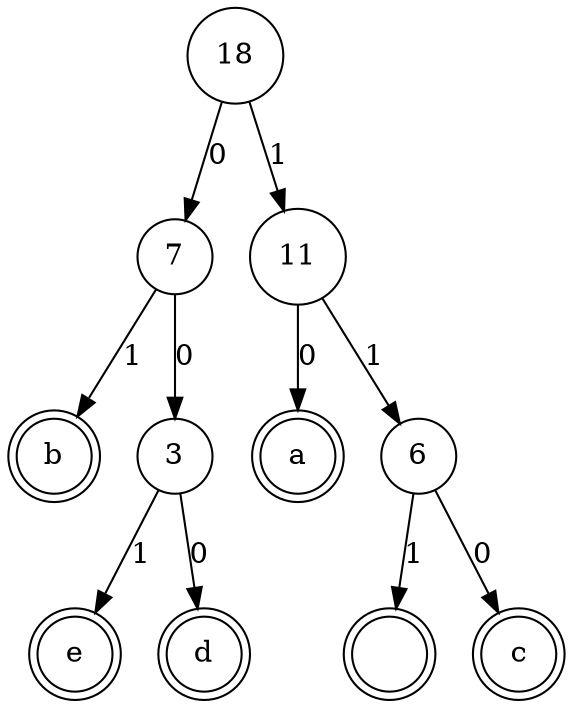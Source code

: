 
digraph arboreHuffman { 
node [shape = doublecircle]; 5 2 0 1 4 3 ;
node [shape = circle]; 
10[label= "18"];
10 -> 8 [ label = "0"]; 
10 -> 9 [ label = "1"]; 
9[label= "11"];
9 -> 0 [ label = "0"]; 
9 -> 7 [ label = "1"]; 
7[label= "6"];
7 -> 2 [ label = "0"]; 
7 -> 5 [ label = "1"]; 
5[label= "
"];
2[label= "c"];
0[label= "a"];
8[label= "7"];
8 -> 6 [ label = "0"]; 
8 -> 1 [ label = "1"]; 
1[label= "b"];
6[label= "3"];
6 -> 3 [ label = "0"]; 
6 -> 4 [ label = "1"]; 
4[label= "e"];
3[label= "d"];
}
